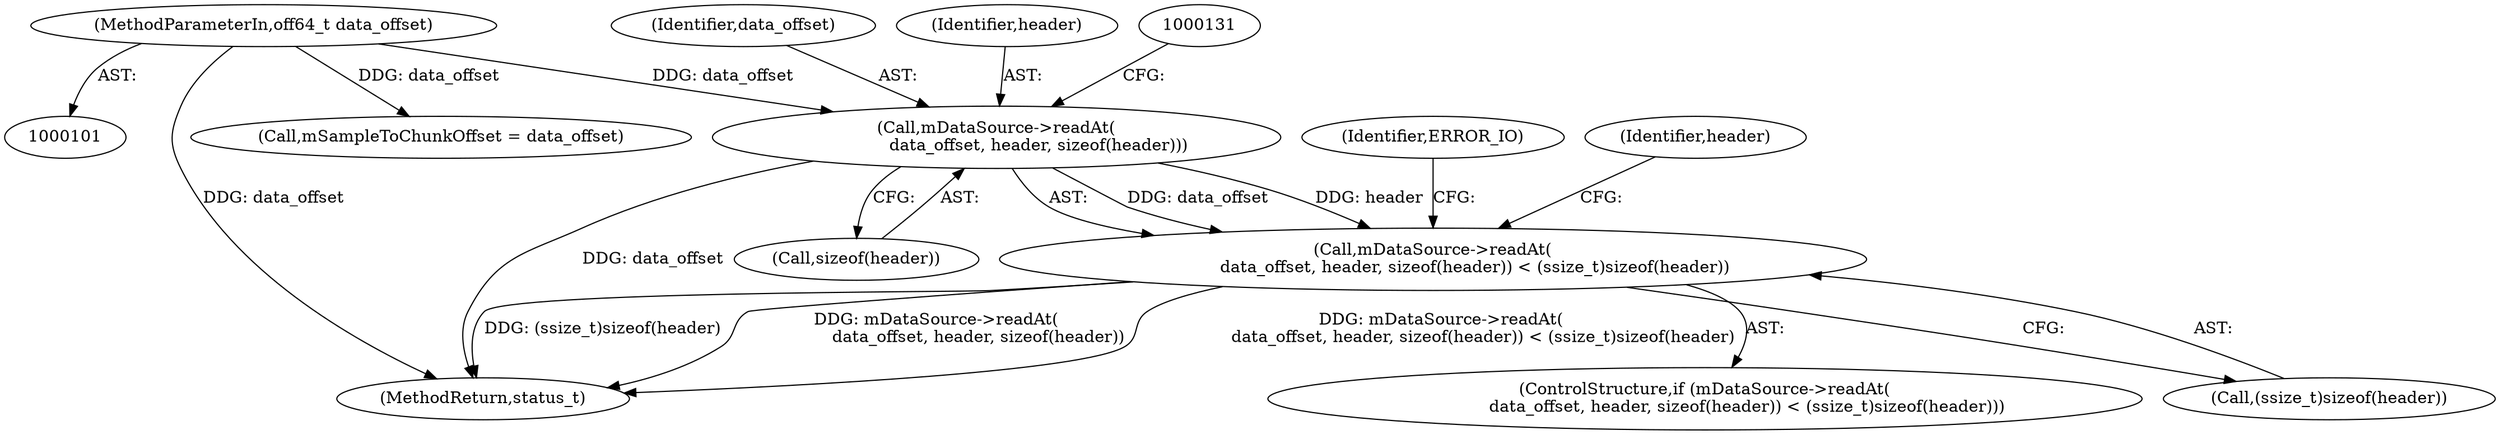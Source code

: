 digraph "0_Android_2434839bbd168469f80dd9a22f1328bc81046398@API" {
"1000124" [label="(Call,mDataSource->readAt(\n                data_offset, header, sizeof(header)) < (ssize_t)sizeof(header))"];
"1000125" [label="(Call,mDataSource->readAt(\n                data_offset, header, sizeof(header)))"];
"1000102" [label="(MethodParameterIn,off64_t data_offset)"];
"1000130" [label="(Call,(ssize_t)sizeof(header))"];
"1000126" [label="(Identifier,data_offset)"];
"1000127" [label="(Identifier,header)"];
"1000247" [label="(MethodReturn,status_t)"];
"1000136" [label="(Identifier,ERROR_IO)"];
"1000128" [label="(Call,sizeof(header))"];
"1000125" [label="(Call,mDataSource->readAt(\n                data_offset, header, sizeof(header)))"];
"1000102" [label="(MethodParameterIn,off64_t data_offset)"];
"1000140" [label="(Identifier,header)"];
"1000123" [label="(ControlStructure,if (mDataSource->readAt(\n                data_offset, header, sizeof(header)) < (ssize_t)sizeof(header)))"];
"1000112" [label="(Call,mSampleToChunkOffset = data_offset)"];
"1000124" [label="(Call,mDataSource->readAt(\n                data_offset, header, sizeof(header)) < (ssize_t)sizeof(header))"];
"1000124" -> "1000123"  [label="AST: "];
"1000124" -> "1000130"  [label="CFG: "];
"1000125" -> "1000124"  [label="AST: "];
"1000130" -> "1000124"  [label="AST: "];
"1000136" -> "1000124"  [label="CFG: "];
"1000140" -> "1000124"  [label="CFG: "];
"1000124" -> "1000247"  [label="DDG: (ssize_t)sizeof(header)"];
"1000124" -> "1000247"  [label="DDG: mDataSource->readAt(\n                data_offset, header, sizeof(header))"];
"1000124" -> "1000247"  [label="DDG: mDataSource->readAt(\n                data_offset, header, sizeof(header)) < (ssize_t)sizeof(header)"];
"1000125" -> "1000124"  [label="DDG: data_offset"];
"1000125" -> "1000124"  [label="DDG: header"];
"1000125" -> "1000128"  [label="CFG: "];
"1000126" -> "1000125"  [label="AST: "];
"1000127" -> "1000125"  [label="AST: "];
"1000128" -> "1000125"  [label="AST: "];
"1000131" -> "1000125"  [label="CFG: "];
"1000125" -> "1000247"  [label="DDG: data_offset"];
"1000102" -> "1000125"  [label="DDG: data_offset"];
"1000102" -> "1000101"  [label="AST: "];
"1000102" -> "1000247"  [label="DDG: data_offset"];
"1000102" -> "1000112"  [label="DDG: data_offset"];
}
